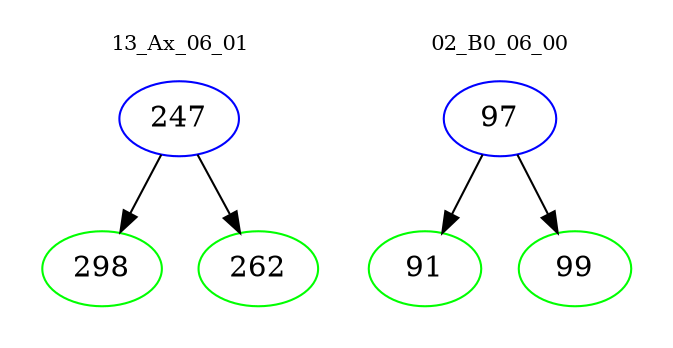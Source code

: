 digraph{
subgraph cluster_0 {
color = white
label = "13_Ax_06_01";
fontsize=10;
T0_247 [label="247", color="blue"]
T0_247 -> T0_298 [color="black"]
T0_298 [label="298", color="green"]
T0_247 -> T0_262 [color="black"]
T0_262 [label="262", color="green"]
}
subgraph cluster_1 {
color = white
label = "02_B0_06_00";
fontsize=10;
T1_97 [label="97", color="blue"]
T1_97 -> T1_91 [color="black"]
T1_91 [label="91", color="green"]
T1_97 -> T1_99 [color="black"]
T1_99 [label="99", color="green"]
}
}

